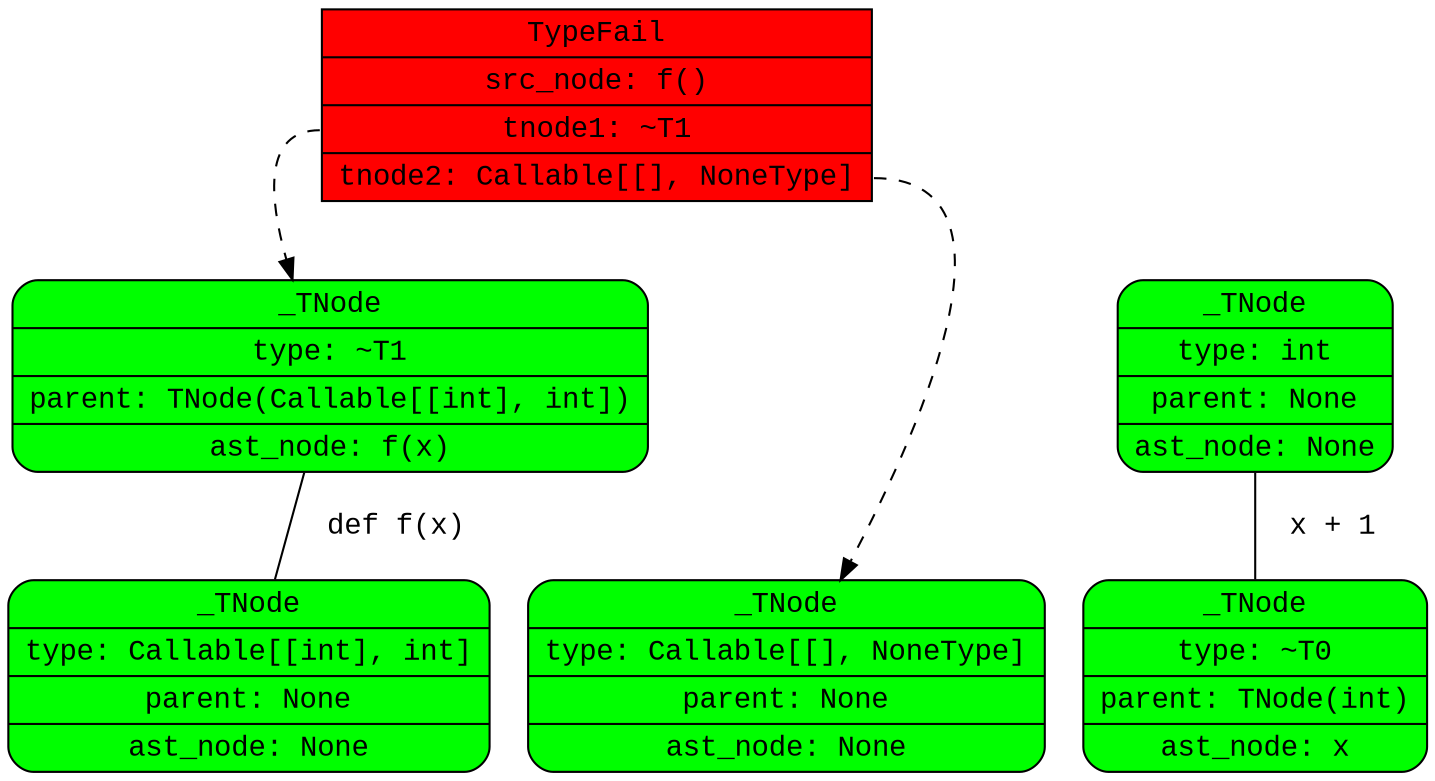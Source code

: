 digraph {

    node[fontname="Courier New"];
    edge[fontname="Courier New"];


    #TypeFail nodes
    fail [label="{<node> TypeFail
        |<src>src_node: f()
        |<tn1>tnode1: ~T1
        |<tn2>tnode2: Callable[[], NoneType]
    }"][shape=record style=filled fillcolor=red];

    #TNodes
    node[ shape = MRecord style=filled fillcolor=green];
    int [label="{_TNode|type: int|parent: None|ast_node: None}" shape=Mrecord];
    t0 [label="{_TNode|type: ~T0|<p>parent: TNode(int)|ast_node: x}" shape=Mrecord];
    t1 [label="{_TNode|type: ~T1|<p>parent: TNode(Callable[[int], int])|ast_node: f(x)}" shape=Mrecord];
    c1 [label="{_TNode|type: Callable[[int], int]|<p>parent: None|ast_node: None}" shape=Mrecord];
    c2 [label="{_TNode|type: Callable[[], NoneType]|<p>parent: None|ast_node: None}" shape=Mrecord];


    int -> t0 [dir=none style="solid" label="  x + 1"];
    c1 -> t1 [dir=none style="solid" label="  def f(x)"]
    fail:"tn1" -> t1 [style=dashed];
    fail:"tn2" -> c2 [style=dashed];

    {rank=min fail}
    {rank=max c1 c2 t0}
}